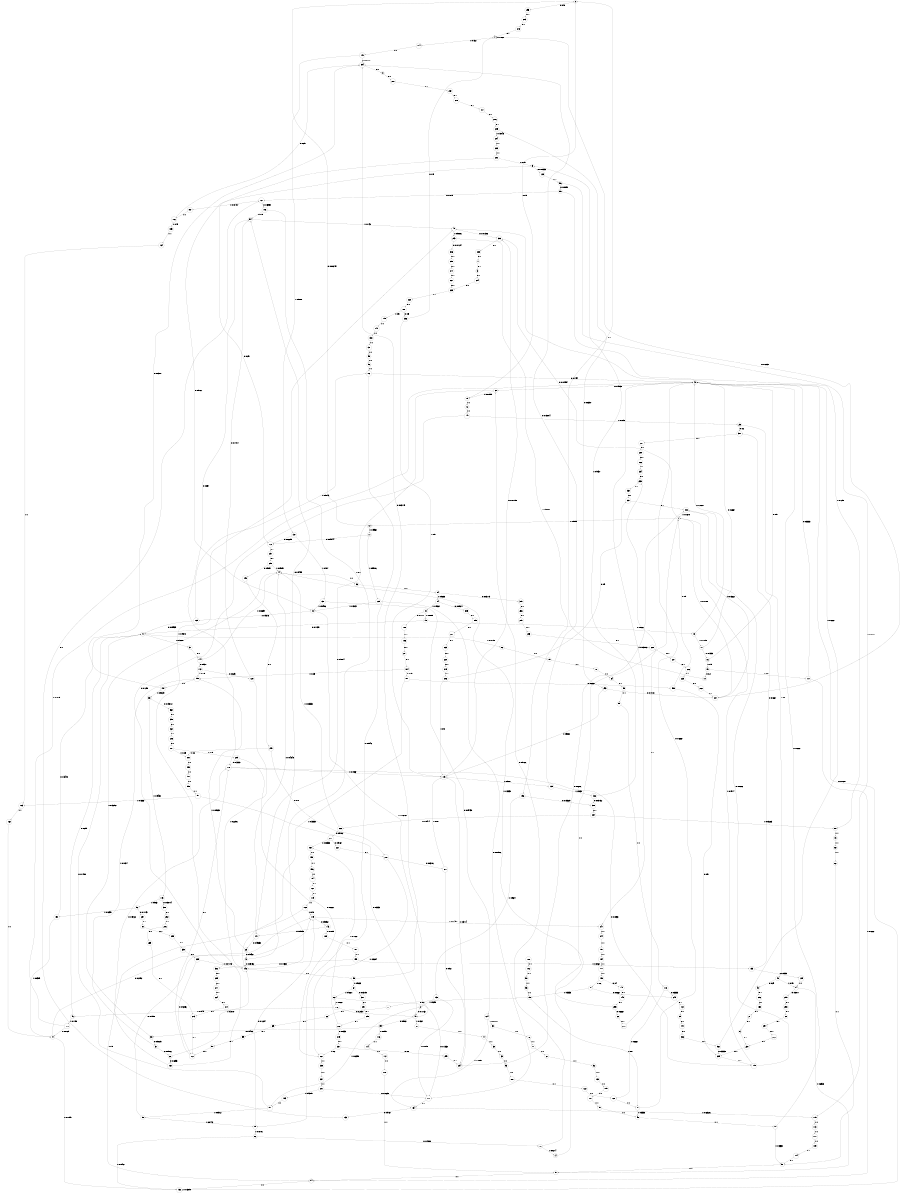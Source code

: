 digraph "ch1_both_short_L17" {
size = "6,8.5";
ratio = "fill";
node [shape = circle];
node [fontsize = 24];
edge [fontsize = 24];
0 -> 293 [label = "0: 0.5      "];
0 -> 79 [label = "1: 0.5      "];
1 -> 303 [label = "0: 0.01954  "];
1 -> 12 [label = "1: 0.9805   "];
2 -> 40 [label = "0: 0.1765   "];
2 -> 151 [label = "1: 0.8235   "];
3 -> 224 [label = "0: 1        "];
4 -> 4 [label = "0: 0.868    "];
4 -> 174 [label = "1: 0.132    "];
5 -> 123 [label = "0: 0.08333  "];
5 -> 13 [label = "1: 0.9167   "];
6 -> 230 [label = "0: 1        "];
7 -> 3 [label = "0: 1        "];
8 -> 278 [label = "0: 1        "];
9 -> 54 [label = "0: 0.9455   "];
9 -> 246 [label = "1: 0.05452  "];
10 -> 0 [label = "0: 1        "];
11 -> 172 [label = "0: 0.04844  "];
11 -> 129 [label = "1: 0.9516   "];
12 -> 0 [label = "0: 0.006757  "];
12 -> 11 [label = "1: 0.9932   "];
13 -> 40 [label = "0: 0.06268  "];
13 -> 169 [label = "1: 0.9373   "];
14 -> 1 [label = "1: 1        "];
15 -> 10 [label = "0: 0.2      "];
15 -> 117 [label = "1: 0.8      "];
16 -> 42 [label = "0: 0.5      "];
16 -> 15 [label = "1: 0.5      "];
17 -> 42 [label = "0: 0.2667   "];
17 -> 16 [label = "1: 0.7333   "];
18 -> 42 [label = "0: 0.2821   "];
18 -> 17 [label = "1: 0.7179   "];
19 -> 41 [label = "0: 0.1739   "];
19 -> 18 [label = "1: 0.8261   "];
20 -> 188 [label = "0: 0.1111   "];
20 -> 19 [label = "1: 0.8889   "];
21 -> 6 [label = "0: 1        "];
22 -> 270 [label = "0: 1        "];
23 -> 9 [label = "0: 0.9432   "];
23 -> 159 [label = "1: 0.05683  "];
24 -> 305 [label = "0: 0.09677  "];
24 -> 20 [label = "1: 0.9032   "];
25 -> 301 [label = "0: 0.2      "];
25 -> 48 [label = "1: 0.8      "];
26 -> 182 [label = "0: 0.6893   "];
26 -> 246 [label = "1: 0.3107   "];
27 -> 184 [label = "0: 1        "];
28 -> 294 [label = "0: 1        "];
29 -> 240 [label = "0: 1        "];
30 -> 255 [label = "0: 1        "];
31 -> 144 [label = "0: 1        "];
32 -> 241 [label = "0: 0.9804   "];
32 -> 79 [label = "1: 0.01955  "];
33 -> 252 [label = "0: 0.05172  "];
33 -> 143 [label = "1: 0.9483   "];
34 -> 309 [label = "0: 0.03175  "];
34 -> 24 [label = "1: 0.9683   "];
35 -> 304 [label = "0: 0.03175  "];
35 -> 67 [label = "1: 0.9683   "];
36 -> 34 [label = "1: 1        "];
37 -> 26 [label = "0: 0.8966   "];
37 -> 159 [label = "1: 0.1034   "];
38 -> 37 [label = "0: 0.9675   "];
38 -> 44 [label = "1: 0.03252  "];
39 -> 38 [label = "0: 0.9403   "];
39 -> 116 [label = "1: 0.0597   "];
40 -> 39 [label = "0: 0.968    "];
40 -> 81 [label = "1: 0.032    "];
41 -> 31 [label = "0: 0.9881   "];
41 -> 82 [label = "1: 0.0119   "];
42 -> 32 [label = "0: 0.9969   "];
42 -> 247 [label = "1: 0.003067  "];
43 -> 296 [label = "0: 1        "];
44 -> 36 [label = "1: 1        "];
45 -> 303 [label = "0: 0.01136  "];
45 -> 243 [label = "1: 0.9886   "];
46 -> 41 [label = "0: 0.295    "];
46 -> 170 [label = "1: 0.705    "];
47 -> 149 [label = "0: 0.2152   "];
47 -> 152 [label = "1: 0.7848   "];
48 -> 43 [label = "0: 0.25     "];
48 -> 84 [label = "1: 0.75     "];
49 -> 88 [label = "1: 1        "];
50 -> 93 [label = "1: 1        "];
51 -> 97 [label = "1: 1        "];
52 -> 103 [label = "1: 1        "];
53 -> 100 [label = "1: 1        "];
54 -> 178 [label = "0: 0.857    "];
54 -> 45 [label = "1: 0.143    "];
55 -> 127 [label = "0: 0.875    "];
55 -> 80 [label = "1: 0.125    "];
56 -> 55 [label = "0: 0.8889   "];
56 -> 115 [label = "1: 0.1111   "];
57 -> 212 [label = "0: 1        "];
58 -> 96 [label = "1: 1        "];
59 -> 57 [label = "0: 1        "];
60 -> 171 [label = "0: 0.1333   "];
60 -> 176 [label = "1: 0.8667   "];
61 -> 52 [label = "1: 1        "];
62 -> 51 [label = "1: 1        "];
63 -> 53 [label = "1: 1        "];
64 -> 98 [label = "1: 1        "];
65 -> 59 [label = "0: 1        "];
66 -> 65 [label = "0: 1        "];
67 -> 307 [label = "0: 0.03191  "];
67 -> 60 [label = "1: 0.9681   "];
68 -> 62 [label = "1: 1        "];
69 -> 63 [label = "1: 1        "];
70 -> 64 [label = "1: 1        "];
71 -> 61 [label = "1: 1        "];
72 -> 147 [label = "1: 1        "];
73 -> 68 [label = "1: 1        "];
74 -> 69 [label = "1: 1        "];
75 -> 70 [label = "1: 1        "];
76 -> 71 [label = "1: 1        "];
77 -> 66 [label = "0: 1        "];
78 -> 32 [label = "0: 0.9726   "];
78 -> 14 [label = "1: 0.0274   "];
79 -> 72 [label = "1: 1        "];
80 -> 73 [label = "1: 1        "];
81 -> 74 [label = "1: 1        "];
82 -> 75 [label = "1: 1        "];
83 -> 76 [label = "1: 1        "];
84 -> 299 [label = "0: 0.3077   "];
84 -> 97 [label = "1: 0.6923   "];
85 -> 77 [label = "0: 0.2      "];
85 -> 87 [label = "1: 0.8      "];
86 -> 78 [label = "0: 0.1588   "];
86 -> 152 [label = "1: 0.8412   "];
87 -> 42 [label = "0: 0.6667   "];
87 -> 49 [label = "1: 0.3333   "];
88 -> 42 [label = "0: 0.6667   "];
88 -> 51 [label = "1: 0.3333   "];
89 -> 149 [label = "0: 0.1224   "];
89 -> 86 [label = "1: 0.8776   "];
90 -> 149 [label = "0: 0.1558   "];
90 -> 89 [label = "1: 0.8442   "];
91 -> 245 [label = "0: 0.6667   "];
91 -> 85 [label = "1: 0.3333   "];
92 -> 297 [label = "0: 0.1765   "];
92 -> 190 [label = "1: 0.8235   "];
93 -> 85 [label = "1: 1        "];
94 -> 152 [label = "1: 1        "];
95 -> 118 [label = "1: 1        "];
96 -> 161 [label = "1: 1        "];
97 -> 94 [label = "1: 1        "];
98 -> 95 [label = "1: 1        "];
99 -> 49 [label = "1: 1        "];
100 -> 122 [label = "1: 1        "];
101 -> 99 [label = "1: 1        "];
102 -> 50 [label = "1: 1        "];
103 -> 105 [label = "1: 1        "];
104 -> 51 [label = "1: 1        "];
105 -> 101 [label = "1: 1        "];
106 -> 54 [label = "0: 0.9      "];
106 -> 246 [label = "1: 0.1      "];
107 -> 209 [label = "0: 0.75     "];
107 -> 200 [label = "1: 0.25     "];
108 -> 102 [label = "1: 1        "];
109 -> 104 [label = "1: 1        "];
110 -> 97 [label = "1: 1        "];
111 -> 109 [label = "1: 1        "];
112 -> 110 [label = "1: 1        "];
113 -> 111 [label = "1: 1        "];
114 -> 112 [label = "1: 1        "];
115 -> 113 [label = "1: 1        "];
116 -> 114 [label = "1: 1        "];
117 -> 42 [label = "0: 0.3333   "];
117 -> 94 [label = "1: 0.6667   "];
118 -> 245 [label = "0: 0.3333   "];
118 -> 120 [label = "1: 0.6667   "];
119 -> 168 [label = "1: 1        "];
120 -> 87 [label = "1: 1        "];
121 -> 119 [label = "1: 1        "];
122 -> 120 [label = "1: 1        "];
123 -> 56 [label = "0: 1        "];
124 -> 134 [label = "0: 0.8889   "];
124 -> 83 [label = "1: 0.1111   "];
125 -> 84 [label = "1: 1        "];
126 -> 107 [label = "0: 1        "];
127 -> 106 [label = "0: 0.9259   "];
127 -> 167 [label = "1: 0.07407  "];
128 -> 54 [label = "0: 0.7704   "];
128 -> 246 [label = "1: 0.2296   "];
129 -> 171 [label = "0: 0.07576  "];
129 -> 13 [label = "1: 0.9242   "];
130 -> 124 [label = "0: 0.05438  "];
130 -> 13 [label = "1: 0.9456   "];
131 -> 58 [label = "1: 1        "];
132 -> 126 [label = "0: 1        "];
133 -> 127 [label = "0: 1        "];
134 -> 133 [label = "0: 0.9767   "];
134 -> 115 [label = "1: 0.02326  "];
135 -> 132 [label = "0: 1        "];
136 -> 300 [label = "0: 0.05732  "];
136 -> 5 [label = "1: 0.9427   "];
137 -> 172 [label = "0: 0.02299  "];
137 -> 130 [label = "1: 0.977    "];
138 -> 131 [label = "1: 1        "];
139 -> 304 [label = "0: 0.03704  "];
139 -> 136 [label = "1: 0.963    "];
140 -> 304 [label = "0: 0.01117  "];
140 -> 137 [label = "1: 0.9888   "];
141 -> 138 [label = "1: 1        "];
142 -> 128 [label = "0: 0.825    "];
142 -> 159 [label = "1: 0.175    "];
143 -> 308 [label = "0: 0.03704  "];
143 -> 92 [label = "1: 0.963    "];
144 -> 142 [label = "0: 0.931    "];
144 -> 44 [label = "1: 0.06897  "];
145 -> 295 [label = "0: 1        "];
146 -> 241 [label = "0: 0.8915   "];
146 -> 189 [label = "1: 0.1085   "];
147 -> 302 [label = "0: 0.125    "];
147 -> 25 [label = "1: 0.875    "];
148 -> 145 [label = "0: 1        "];
149 -> 146 [label = "0: 0.9852   "];
149 -> 247 [label = "1: 0.01481  "];
150 -> 148 [label = "0: 0.4      "];
150 -> 91 [label = "1: 0.6      "];
151 -> 41 [label = "0: 0.1488   "];
151 -> 90 [label = "1: 0.8512   "];
152 -> 42 [label = "0: 0.1681   "];
152 -> 152 [label = "1: 0.8319   "];
153 -> 301 [label = "0: 0.1667   "];
153 -> 125 [label = "1: 0.8333   "];
154 -> 121 [label = "1: 1        "];
155 -> 302 [label = "0: 0.1538   "];
155 -> 153 [label = "1: 0.8462   "];
156 -> 154 [label = "1: 1        "];
157 -> 304 [label = "0: 0.0381   "];
157 -> 33 [label = "1: 0.9619   "];
158 -> 156 [label = "1: 1        "];
159 -> 157 [label = "1: 1        "];
160 -> 158 [label = "1: 1        "];
161 -> 42 [label = "0: 0.1454   "];
161 -> 89 [label = "1: 0.8546   "];
162 -> 47 [label = "1: 1        "];
163 -> 162 [label = "1: 1        "];
164 -> 163 [label = "1: 1        "];
165 -> 164 [label = "1: 1        "];
166 -> 304 [label = "0: 0.25     "];
166 -> 165 [label = "1: 0.75     "];
167 -> 166 [label = "1: 1        "];
168 -> 149 [label = "0: 0.5      "];
168 -> 94 [label = "1: 0.5      "];
169 -> 41 [label = "0: 0.09539  "];
169 -> 161 [label = "1: 0.9046   "];
170 -> 42 [label = "0: 0.1875   "];
170 -> 47 [label = "1: 0.8125   "];
171 -> 134 [label = "0: 1        "];
172 -> 251 [label = "0: 1        "];
173 -> 303 [label = "0: 0.01198  "];
173 -> 139 [label = "1: 0.988    "];
174 -> 140 [label = "1: 1        "];
175 -> 141 [label = "1: 1        "];
176 -> 40 [label = "0: 0.2051   "];
176 -> 46 [label = "1: 0.7949   "];
177 -> 150 [label = "1: 1        "];
178 -> 179 [label = "0: 0.8433   "];
178 -> 173 [label = "1: 0.1567   "];
179 -> 208 [label = "0: 0.8026   "];
179 -> 1 [label = "1: 0.1974   "];
180 -> 256 [label = "0: 0.5      "];
180 -> 175 [label = "1: 0.5      "];
181 -> 258 [label = "0: 0.6667   "];
181 -> 246 [label = "1: 0.3333   "];
182 -> 178 [label = "0: 0.5422   "];
182 -> 45 [label = "1: 0.4578   "];
183 -> 151 [label = "1: 1        "];
184 -> 181 [label = "0: 0.75     "];
184 -> 159 [label = "1: 0.25     "];
185 -> 21 [label = "0: 1        "];
186 -> 27 [label = "0: 1        "];
187 -> 155 [label = "1: 1        "];
188 -> 186 [label = "0: 1        "];
189 -> 187 [label = "1: 1        "];
190 -> 41 [label = "0: 0.3415   "];
190 -> 47 [label = "1: 0.6585   "];
191 -> 40 [label = "0: 0.3333   "];
191 -> 163 [label = "1: 0.6667   "];
192 -> 229 [label = "0: 0.3333   "];
192 -> 45 [label = "1: 0.6667   "];
193 -> 171 [label = "0: 0.075    "];
193 -> 2 [label = "1: 0.925    "];
194 -> 177 [label = "1: 1        "];
195 -> 191 [label = "1: 1        "];
196 -> 300 [label = "0: 0.03529  "];
196 -> 193 [label = "1: 0.9647   "];
197 -> 194 [label = "1: 1        "];
198 -> 195 [label = "1: 1        "];
199 -> 198 [label = "1: 1        "];
200 -> 199 [label = "1: 1        "];
201 -> 171 [label = "0: 0.0625   "];
201 -> 183 [label = "1: 0.9375   "];
202 -> 172 [label = "0: 0.25     "];
202 -> 5 [label = "1: 0.75     "];
203 -> 202 [label = "1: 1        "];
204 -> 203 [label = "1: 1        "];
205 -> 253 [label = "0: 0.6957   "];
205 -> 204 [label = "1: 0.3043   "];
206 -> 231 [label = "0: 0.5      "];
206 -> 173 [label = "1: 0.5      "];
207 -> 4 [label = "0: 0.8292   "];
207 -> 1 [label = "1: 0.1708   "];
208 -> 207 [label = "0: 0.8322   "];
208 -> 1 [label = "1: 0.1678   "];
209 -> 178 [label = "0: 0.3333   "];
209 -> 261 [label = "1: 0.6667   "];
210 -> 211 [label = "0: 0.6316   "];
210 -> 261 [label = "1: 0.3684   "];
211 -> 254 [label = "0: 0.92     "];
211 -> 173 [label = "1: 0.08     "];
212 -> 178 [label = "0: 1        "];
213 -> 212 [label = "0: 1        "];
214 -> 213 [label = "0: 1        "];
215 -> 257 [label = "0: 1        "];
216 -> 205 [label = "0: 1        "];
217 -> 216 [label = "0: 1        "];
218 -> 217 [label = "0: 1        "];
219 -> 206 [label = "0: 1        "];
220 -> 219 [label = "0: 1        "];
221 -> 210 [label = "0: 1        "];
222 -> 180 [label = "0: 1        "];
223 -> 222 [label = "0: 1        "];
224 -> 223 [label = "0: 1        "];
225 -> 260 [label = "0: 1        "];
226 -> 225 [label = "0: 1        "];
227 -> 226 [label = "0: 1        "];
228 -> 227 [label = "0: 1        "];
229 -> 179 [label = "0: 1        "];
230 -> 229 [label = "0: 1        "];
231 -> 208 [label = "0: 1        "];
232 -> 231 [label = "0: 1        "];
233 -> 232 [label = "0: 1        "];
234 -> 233 [label = "0: 1        "];
235 -> 212 [label = "0: 0.9286   "];
235 -> 246 [label = "1: 0.07143  "];
236 -> 192 [label = "0: 1        "];
237 -> 201 [label = "1: 1        "];
238 -> 237 [label = "1: 1        "];
239 -> 235 [label = "0: 1        "];
240 -> 236 [label = "0: 1        "];
241 -> 23 [label = "0: 0.9565   "];
241 -> 44 [label = "1: 0.04348  "];
242 -> 29 [label = "0: 1        "];
243 -> 306 [label = "0: 0.01124  "];
243 -> 196 [label = "1: 0.9888   "];
244 -> 197 [label = "1: 1        "];
245 -> 242 [label = "0: 1        "];
246 -> 35 [label = "1: 1        "];
247 -> 244 [label = "1: 1        "];
248 -> 210 [label = "0: 0.8      "];
248 -> 200 [label = "1: 0.2      "];
249 -> 248 [label = "0: 1        "];
250 -> 249 [label = "0: 0.9091   "];
250 -> 44 [label = "1: 0.09091  "];
251 -> 250 [label = "0: 1        "];
252 -> 135 [label = "0: 1        "];
253 -> 207 [label = "0: 0.4118   "];
253 -> 173 [label = "1: 0.5882   "];
254 -> 208 [label = "0: 0.6286   "];
254 -> 173 [label = "1: 0.3714   "];
255 -> 239 [label = "0: 1        "];
256 -> 4 [label = "0: 0.5      "];
256 -> 173 [label = "1: 0.5      "];
257 -> 259 [label = "0: 0.8      "];
257 -> 261 [label = "1: 0.2      "];
258 -> 229 [label = "0: 0.5      "];
258 -> 1 [label = "1: 0.5      "];
259 -> 254 [label = "0: 1        "];
260 -> 207 [label = "0: 1        "];
261 -> 238 [label = "1: 1        "];
262 -> 218 [label = "0: 1        "];
263 -> 220 [label = "0: 1        "];
264 -> 214 [label = "0: 1        "];
265 -> 228 [label = "0: 1        "];
266 -> 234 [label = "0: 1        "];
267 -> 223 [label = "0: 1        "];
268 -> 215 [label = "0: 0.8333   "];
268 -> 160 [label = "1: 0.1667   "];
269 -> 213 [label = "0: 1        "];
270 -> 233 [label = "0: 1        "];
271 -> 221 [label = "0: 0.9167   "];
271 -> 160 [label = "1: 0.08333  "];
272 -> 230 [label = "0: 1        "];
273 -> 4 [label = "0: 1        "];
274 -> 267 [label = "0: 1        "];
275 -> 268 [label = "0: 1        "];
276 -> 269 [label = "0: 1        "];
277 -> 264 [label = "0: 1        "];
278 -> 262 [label = "0: 1        "];
279 -> 265 [label = "0: 1        "];
280 -> 266 [label = "0: 1        "];
281 -> 263 [label = "0: 1        "];
282 -> 271 [label = "0: 0.9167   "];
282 -> 44 [label = "1: 0.08333  "];
283 -> 273 [label = "0: 1        "];
284 -> 282 [label = "0: 0.9474   "];
284 -> 80 [label = "1: 0.05263  "];
285 -> 277 [label = "0: 1        "];
286 -> 279 [label = "0: 1        "];
287 -> 280 [label = "0: 1        "];
288 -> 7 [label = "0: 1        "];
289 -> 281 [label = "0: 1        "];
290 -> 274 [label = "0: 1        "];
291 -> 275 [label = "0: 1        "];
292 -> 276 [label = "0: 1        "];
293 -> 283 [label = "0: 1        "];
294 -> 272 [label = "0: 1        "];
295 -> 22 [label = "0: 0.6667   "];
295 -> 44 [label = "1: 0.3333   "];
296 -> 185 [label = "0: 1        "];
297 -> 30 [label = "0: 1        "];
298 -> 28 [label = "0: 1        "];
299 -> 298 [label = "0: 1        "];
300 -> 284 [label = "0: 1        "];
301 -> 287 [label = "0: 1        "];
302 -> 285 [label = "0: 1        "];
303 -> 288 [label = "0: 1        "];
304 -> 8 [label = "0: 1        "];
305 -> 289 [label = "0: 1        "];
306 -> 290 [label = "0: 1        "];
307 -> 291 [label = "0: 1        "];
308 -> 292 [label = "0: 1        "];
309 -> 286 [label = "0: 1        "];
}